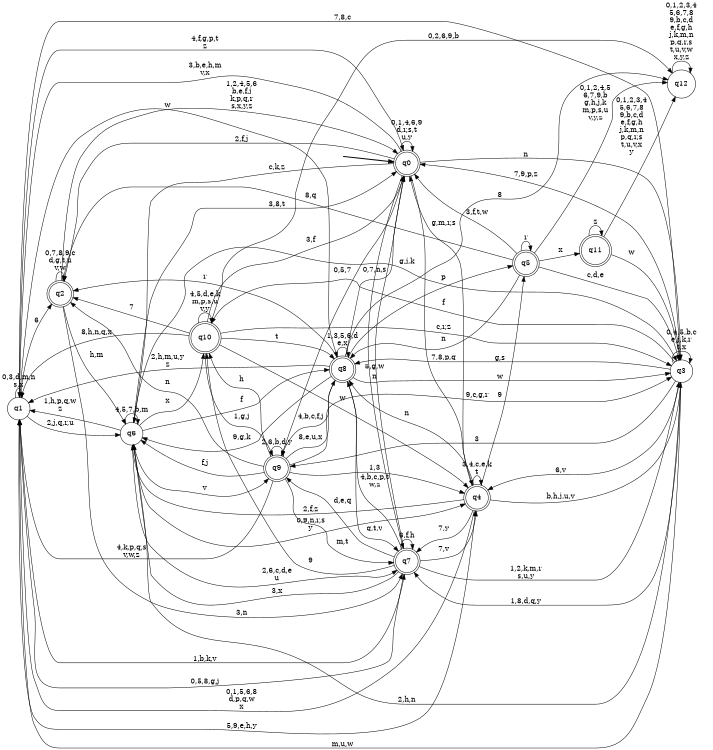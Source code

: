 digraph BlueStar {
__start0 [style = invis, shape = none, label = "", width = 0, height = 0];

rankdir=LR;
size="8,5";

s0 [style="rounded,filled", color="black", fillcolor="white" shape="doublecircle", label="q0"];
s1 [style="filled", color="black", fillcolor="white" shape="circle", label="q1"];
s2 [style="rounded,filled", color="black", fillcolor="white" shape="doublecircle", label="q2"];
s3 [style="filled", color="black", fillcolor="white" shape="circle", label="q3"];
s4 [style="rounded,filled", color="black", fillcolor="white" shape="doublecircle", label="q4"];
s5 [style="rounded,filled", color="black", fillcolor="white" shape="doublecircle", label="q5"];
s6 [style="filled", color="black", fillcolor="white" shape="circle", label="q6"];
s7 [style="rounded,filled", color="black", fillcolor="white" shape="doublecircle", label="q7"];
s8 [style="rounded,filled", color="black", fillcolor="white" shape="doublecircle", label="q8"];
s9 [style="rounded,filled", color="black", fillcolor="white" shape="doublecircle", label="q9"];
s10 [style="rounded,filled", color="black", fillcolor="white" shape="doublecircle", label="q10"];
s11 [style="rounded,filled", color="black", fillcolor="white" shape="doublecircle", label="q11"];
s12 [style="filled", color="black", fillcolor="white" shape="circle", label="q12"];
subgraph cluster_main { 
	graph [pad=".75", ranksep="0.15", nodesep="0.15"];
	 style=invis; 
	__start0 -> s0 [penwidth=2];
}
s0 -> s0 [label="0,1,4,6,9\nd,r,s,t\nu,y"];
s0 -> s1 [label="3,b,e,h,m\nv,x"];
s0 -> s2 [label="2,f,j"];
s0 -> s3 [label="n"];
s0 -> s4 [label="7,8,p,q"];
s0 -> s6 [label="c,k,z"];
s0 -> s7 [label="5,g,w"];
s1 -> s0 [label="4,f,g,p,t\nz"];
s1 -> s1 [label="0,3,d,m,n\ns,x"];
s1 -> s2 [label="6"];
s1 -> s3 [label="7,8,c"];
s1 -> s4 [label="5,9,e,h,y"];
s1 -> s6 [label="2,j,q,r,u"];
s1 -> s7 [label="1,b,k,v"];
s1 -> s8 [label="w"];
s2 -> s0 [label="1,2,4,5,6\nb,e,f,j\nk,p,q,r\ns,x,y,z"];
s2 -> s2 [label="0,7,8,9,c\nd,g,t,u\nv,w"];
s2 -> s6 [label="h,m"];
s2 -> s7 [label="3,n"];
s3 -> s0 [label="7,9,p,z"];
s3 -> s1 [label="m,u,w"];
s3 -> s3 [label="0,4,5,b,c\ne,j,k,r\nt,x"];
s3 -> s4 [label="6,v"];
s3 -> s6 [label="2,h,n"];
s3 -> s7 [label="1,8,d,q,y"];
s3 -> s8 [label="g,s"];
s3 -> s9 [label="3"];
s3 -> s10 [label="f"];
s4 -> s0 [label="g,m,r,s"];
s4 -> s1 [label="0,1,5,6,8\nd,p,q,w\nx"];
s4 -> s3 [label="b,h,j,u,v"];
s4 -> s4 [label="3,4,c,e,k\nt"];
s4 -> s5 [label="9"];
s4 -> s6 [label="2,f,z"];
s4 -> s7 [label="7,y"];
s4 -> s8 [label="n"];
s5 -> s0 [label="3,f,t,w"];
s5 -> s2 [label="8,q"];
s5 -> s3 [label="c,d,e"];
s5 -> s5 [label="r"];
s5 -> s8 [label="n"];
s5 -> s11 [label="x"];
s5 -> s12 [label="0,1,2,4,5\n6,7,9,b\ng,h,j,k\nm,p,s,u\nv,y,z"];
s6 -> s0 [label="3,8,t"];
s6 -> s1 [label="1,h,p,q,w\nz"];
s6 -> s3 [label="g,j,k"];
s6 -> s4 [label="0,9,n,r,s\ny"];
s6 -> s6 [label="4,5,7,b,m"];
s6 -> s7 [label="2,6,c,d,e\nu"];
s6 -> s8 [label="f"];
s6 -> s9 [label="v"];
s6 -> s10 [label="x"];
s7 -> s0 [label="n"];
s7 -> s1 [label="0,5,8,g,j"];
s7 -> s3 [label="1,2,k,m,r\ns,u,y"];
s7 -> s4 [label="7,v"];
s7 -> s6 [label="3,x"];
s7 -> s7 [label="6,f,h"];
s7 -> s8 [label="4,b,c,p,t\nw,z"];
s7 -> s9 [label="d,e,q"];
s7 -> s10 [label="9"];
s8 -> s0 [label="0,7,n,s"];
s8 -> s1 [label="2,h,m,u,y\nz"];
s8 -> s2 [label="r"];
s8 -> s3 [label="w"];
s8 -> s5 [label="p"];
s8 -> s6 [label="9,g,k"];
s8 -> s7 [label="q,t,v"];
s8 -> s8 [label="1,3,5,6,d\ne,x"];
s8 -> s9 [label="4,b,c,f,j"];
s8 -> s12 [label="8"];
s9 -> s0 [label="0,5,7"];
s9 -> s1 [label="4,k,p,q,s\nv,w,z"];
s9 -> s2 [label="n"];
s9 -> s3 [label="9,c,g,r"];
s9 -> s4 [label="1,3"];
s9 -> s6 [label="f,j"];
s9 -> s7 [label="m,t"];
s9 -> s8 [label="8,e,u,x"];
s9 -> s9 [label="2,6,b,d,y"];
s9 -> s10 [label="h"];
s10 -> s0 [label="3,f"];
s10 -> s1 [label="8,h,n,q,x"];
s10 -> s2 [label="7"];
s10 -> s3 [label="c,r,z"];
s10 -> s4 [label="w"];
s10 -> s8 [label="t"];
s10 -> s9 [label="1,g,j"];
s10 -> s10 [label="4,5,d,e,k\nm,p,s,u\nv,y"];
s10 -> s12 [label="0,2,6,9,b"];
s11 -> s3 [label="w"];
s11 -> s11 [label="z"];
s11 -> s12 [label="0,1,2,3,4\n5,6,7,8\n9,b,c,d\ne,f,g,h\nj,k,m,n\np,q,r,s\nt,u,v,x\ny"];
s12 -> s12 [label="0,1,2,3,4\n5,6,7,8\n9,b,c,d\ne,f,g,h\nj,k,m,n\np,q,r,s\nt,u,v,w\nx,y,z"];

}
